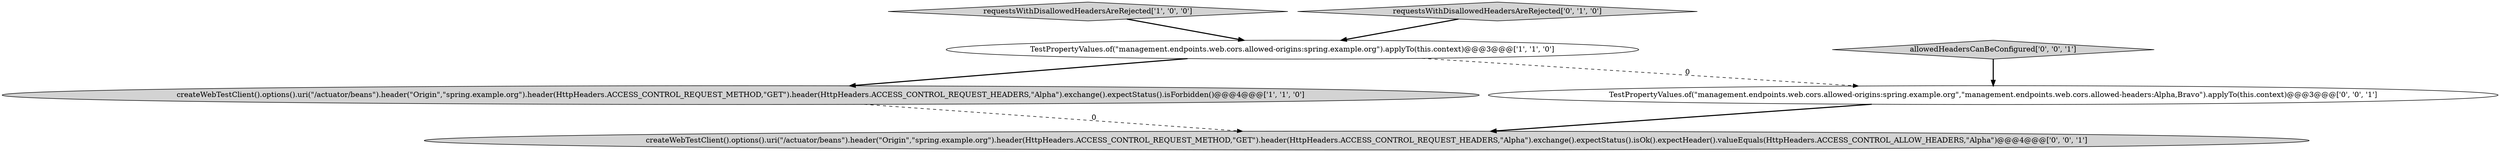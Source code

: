 digraph {
4 [style = filled, label = "createWebTestClient().options().uri(\"/actuator/beans\").header(\"Origin\",\"spring.example.org\").header(HttpHeaders.ACCESS_CONTROL_REQUEST_METHOD,\"GET\").header(HttpHeaders.ACCESS_CONTROL_REQUEST_HEADERS,\"Alpha\").exchange().expectStatus().isOk().expectHeader().valueEquals(HttpHeaders.ACCESS_CONTROL_ALLOW_HEADERS,\"Alpha\")@@@4@@@['0', '0', '1']", fillcolor = lightgray, shape = ellipse image = "AAA0AAABBB3BBB"];
5 [style = filled, label = "TestPropertyValues.of(\"management.endpoints.web.cors.allowed-origins:spring.example.org\",\"management.endpoints.web.cors.allowed-headers:Alpha,Bravo\").applyTo(this.context)@@@3@@@['0', '0', '1']", fillcolor = white, shape = ellipse image = "AAA0AAABBB3BBB"];
1 [style = filled, label = "TestPropertyValues.of(\"management.endpoints.web.cors.allowed-origins:spring.example.org\").applyTo(this.context)@@@3@@@['1', '1', '0']", fillcolor = white, shape = ellipse image = "AAA0AAABBB1BBB"];
6 [style = filled, label = "allowedHeadersCanBeConfigured['0', '0', '1']", fillcolor = lightgray, shape = diamond image = "AAA0AAABBB3BBB"];
0 [style = filled, label = "requestsWithDisallowedHeadersAreRejected['1', '0', '0']", fillcolor = lightgray, shape = diamond image = "AAA0AAABBB1BBB"];
2 [style = filled, label = "createWebTestClient().options().uri(\"/actuator/beans\").header(\"Origin\",\"spring.example.org\").header(HttpHeaders.ACCESS_CONTROL_REQUEST_METHOD,\"GET\").header(HttpHeaders.ACCESS_CONTROL_REQUEST_HEADERS,\"Alpha\").exchange().expectStatus().isForbidden()@@@4@@@['1', '1', '0']", fillcolor = lightgray, shape = ellipse image = "AAA0AAABBB1BBB"];
3 [style = filled, label = "requestsWithDisallowedHeadersAreRejected['0', '1', '0']", fillcolor = lightgray, shape = diamond image = "AAA0AAABBB2BBB"];
6->5 [style = bold, label=""];
1->2 [style = bold, label=""];
1->5 [style = dashed, label="0"];
3->1 [style = bold, label=""];
0->1 [style = bold, label=""];
5->4 [style = bold, label=""];
2->4 [style = dashed, label="0"];
}
